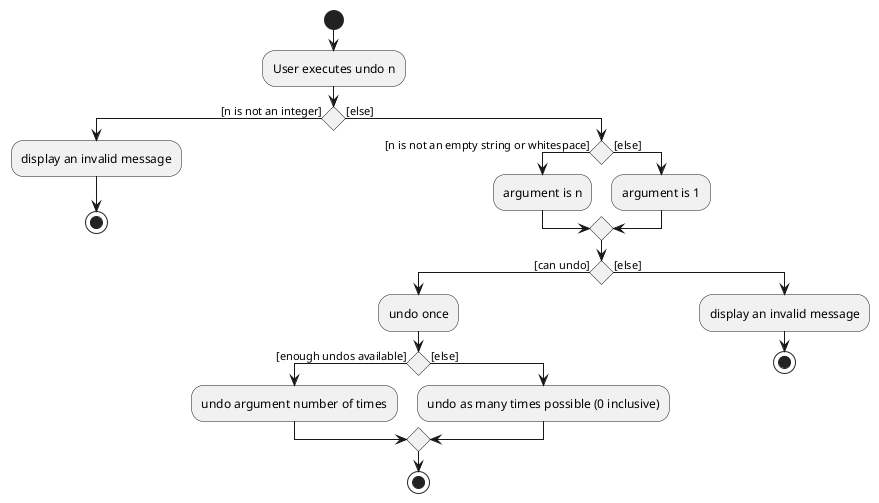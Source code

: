 @startuml
'https://plantuml.com/activity-diagram-beta

start
:User executes undo n;
if () then ([n is not an integer])
    :display an invalid message;
    stop
else ([else])
    if () then ([n is not an empty string or whitespace])
        :argument is n;
    else ([else])
        :argument is 1;
    endif
    if () then ([can undo])
        :undo once;
        if () then ([enough undos available])
        :undo argument number of times;
        else ([else])
        :undo as many times possible (0 inclusive);
        endif
        stop
    else ([else])
        :display an invalid message;
        stop


@enduml

